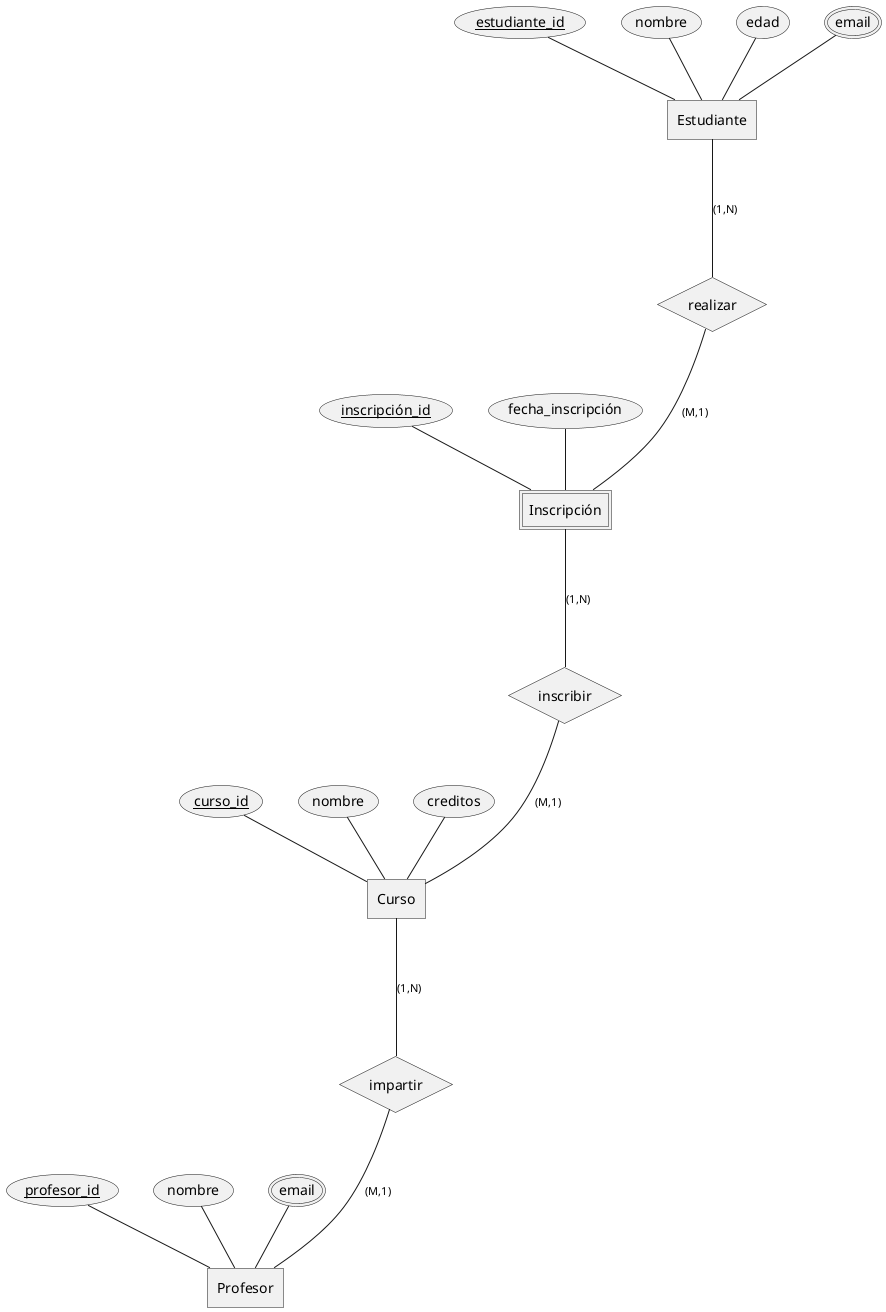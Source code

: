@startchen

entity "Estudiante" as student {
  estudiante_id <<key>>
  nombre
  edad
  email <<multi>>
}

entity "Curso" as curse {
  curso_id <<key>>
  nombre
  creditos
}

entity “Inscripción” as inscription <<weak>>{
  inscripción_id <<key>>
  fecha_inscripción
}

entity "Profesor" as teacher {
  profesor_id <<key>>
  nombre
  email <<multi>>
}

relationship realizar {
}

relationship inscribir {
}

relationship impartir {
}

student -(1,N)- realizar
realizar -(M,1)- inscription
inscription -(1,N)- inscribir
inscribir -(M,1)- curse
curse -(1,N)- impartir
impartir -(M,1)- teacher
@endchen